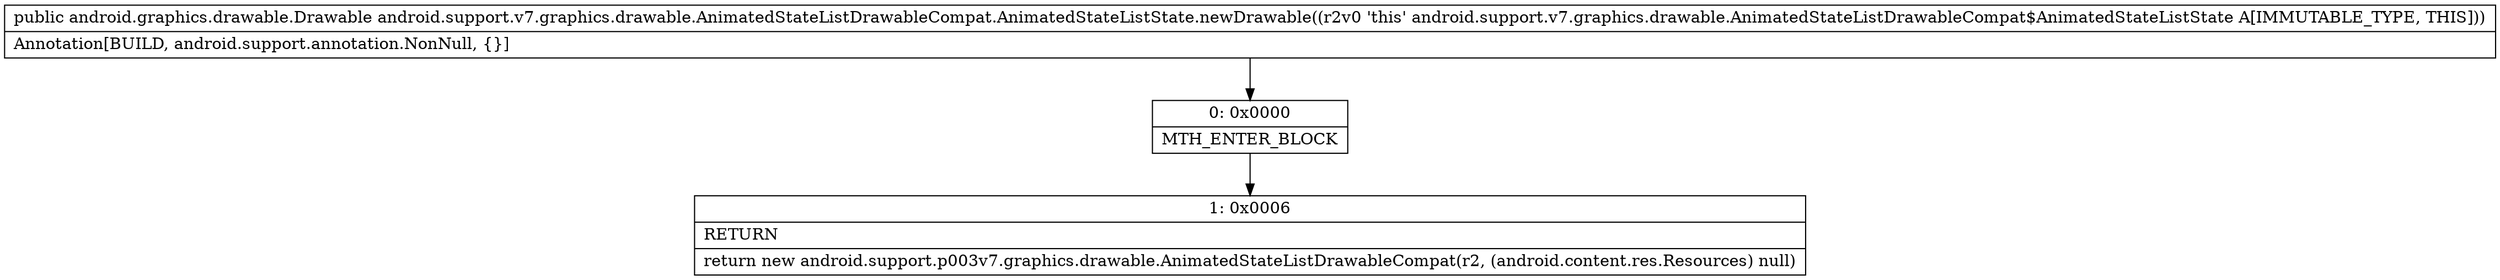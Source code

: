 digraph "CFG forandroid.support.v7.graphics.drawable.AnimatedStateListDrawableCompat.AnimatedStateListState.newDrawable()Landroid\/graphics\/drawable\/Drawable;" {
Node_0 [shape=record,label="{0\:\ 0x0000|MTH_ENTER_BLOCK\l}"];
Node_1 [shape=record,label="{1\:\ 0x0006|RETURN\l|return new android.support.p003v7.graphics.drawable.AnimatedStateListDrawableCompat(r2, (android.content.res.Resources) null)\l}"];
MethodNode[shape=record,label="{public android.graphics.drawable.Drawable android.support.v7.graphics.drawable.AnimatedStateListDrawableCompat.AnimatedStateListState.newDrawable((r2v0 'this' android.support.v7.graphics.drawable.AnimatedStateListDrawableCompat$AnimatedStateListState A[IMMUTABLE_TYPE, THIS]))  | Annotation[BUILD, android.support.annotation.NonNull, \{\}]\l}"];
MethodNode -> Node_0;
Node_0 -> Node_1;
}


